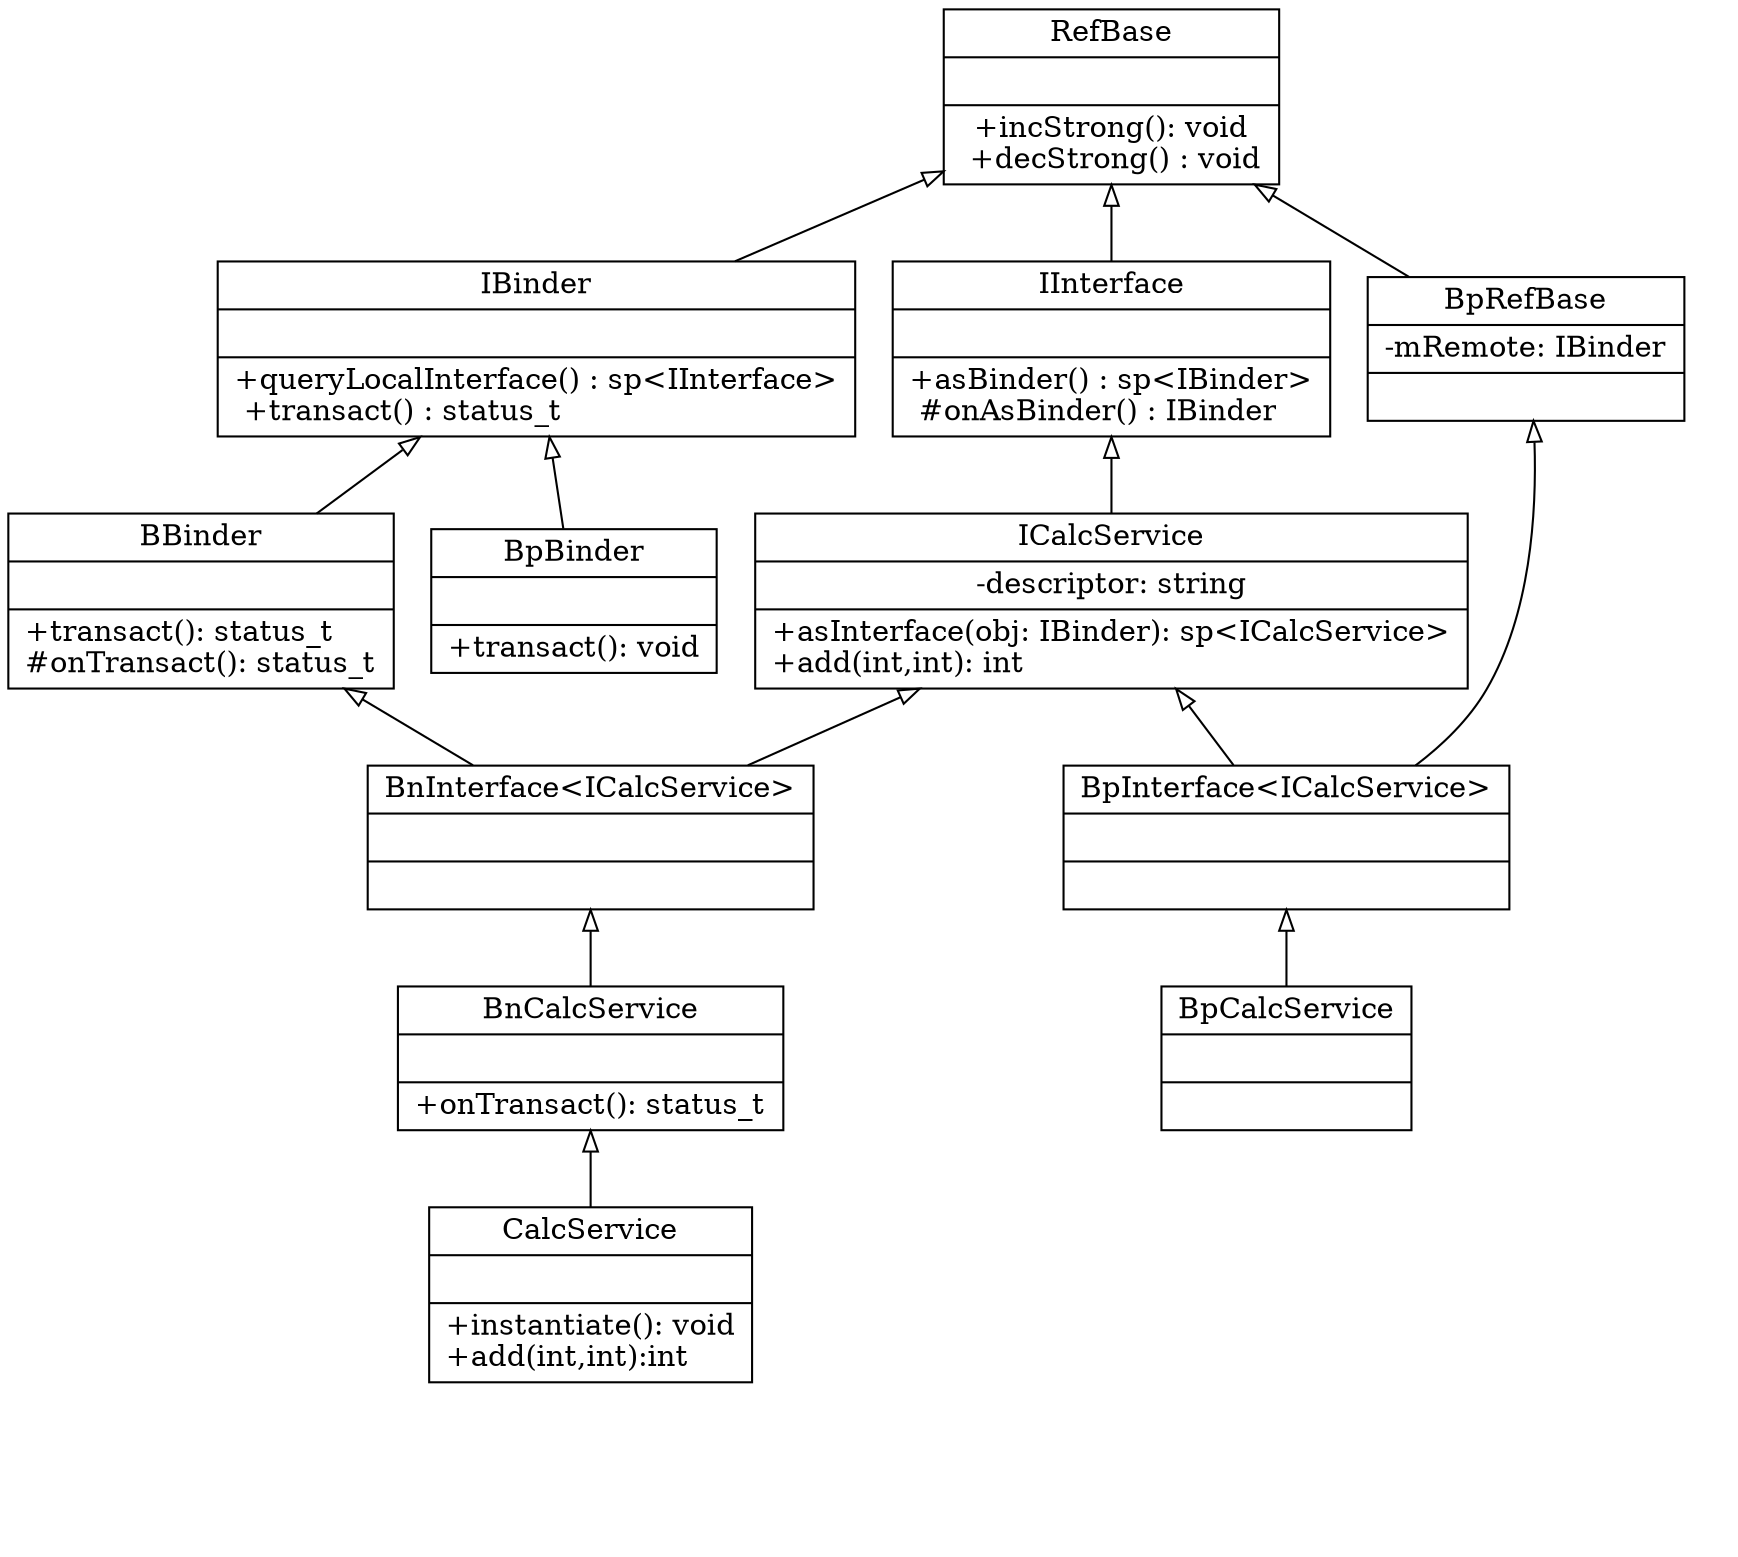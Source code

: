 digraph g {
    node[shape=record]
    edge[arrowhead=onormal]
    
    RefBase [label = "{RefBase|| +incStrong(): void\n +decStrong() : void}"];

    IBinder [label = "{IBinder|| +queryLocalInterface() : sp\<IInterface\>\l +transact() : status_t\l}"];
    IInterface [label = "{IInterface|| +asBinder() : sp\<IBinder\>\l #onAsBinder() : IBinder\l}"];
    BpRefBase [label = "{BpRefBase|-mRemote: IBinder|}"];
    IBinder -> RefBase;
    IInterface -> RefBase;
    BpRefBase -> RefBase;

    BBinder [label = "{BBinder|| +transact(): status_t\l#onTransact(): status_t\l}"];
    BpBinder [label = "{BpBinder|| +transact(): void\l}"];
    ICalcService [label = "{ICalcService|-descriptor: string|+asInterface(obj: IBinder): sp\<ICalcService\>\l+add(int,int): int\l}"];
    BpBinder->IBinder;
    BBinder -> IBinder;
    ICalcService -> IInterface;

    BnInterface [label = "{BnInterface\<ICalcService\>||}"];
    BpInterface [label = "{BpInterface\<ICalcService\>||}"];
    BnInterface -> BBinder;
    BnInterface -> ICalcService;
    BpInterface -> ICalcService;
    BpInterface -> BpRefBase;
    
    BnCalcService [label = "{BnCalcService||+onTransact(): status_t\l}"];
    BpCalcService [label = "{BpCalcService||}"];
    BnCalcService -> BnInterface;
    BpCalcService -> BpInterface;
        
    CalcService [label = "{CalcService||+instantiate(): void\l+add(int,int):int\l}"];
    CalcService -> BnCalcService; 

	subgraph control {
	    node [shape=point,style=invis]
	    a -> b ->c -> d -> e -> f ->g -> h[style=invis];
	    {rank = same; a RefBase}
	    {rank = same; b IBinder IInterface BpRefBase}
	    {rank = same; c BBinder BpBinder ICalcService}
	    {rank = same; d BnInterface BpInterface}
	    {rank = same; e BnCalcService BpCalcService}
	    {rank = same; f CalcService}
	}
}
